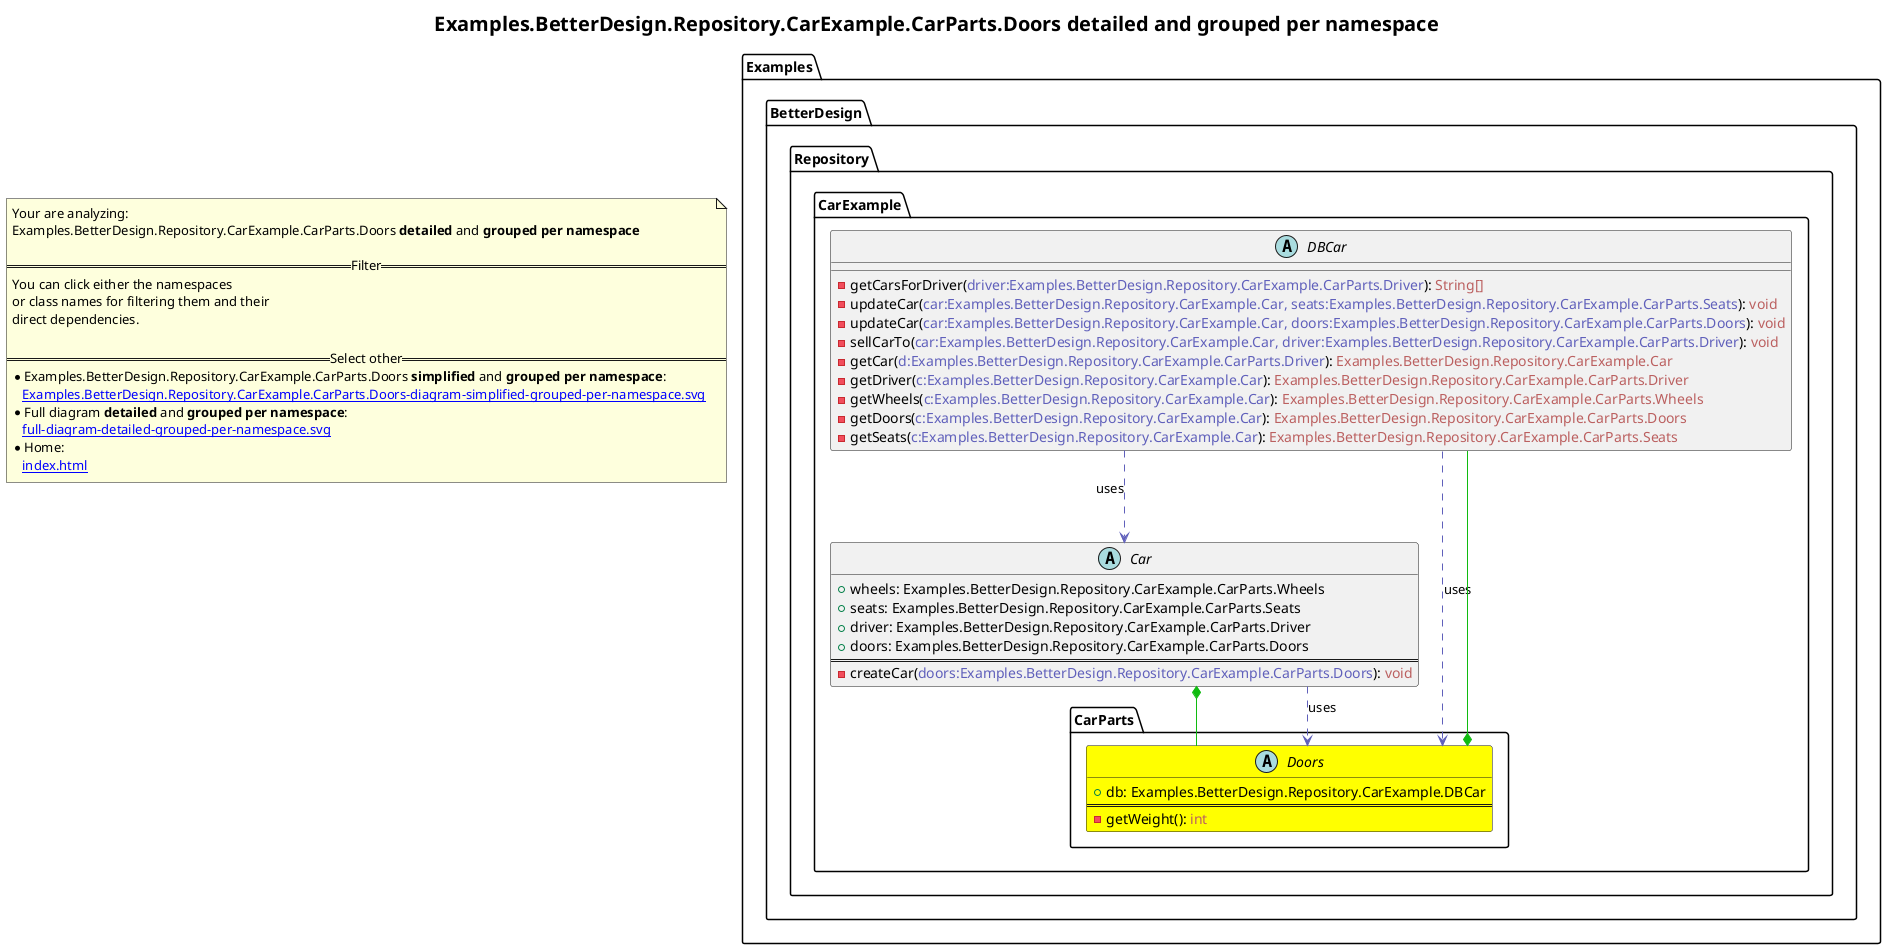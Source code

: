 @startuml
skinparam linetype ortho
title <size:20>Examples.BetterDesign.Repository.CarExample.CarParts.Doors **detailed** and **grouped per namespace**</size>
note "Your are analyzing:\nExamples.BetterDesign.Repository.CarExample.CarParts.Doors **detailed** and **grouped per namespace**\n\n==Filter==\nYou can click either the namespaces \nor class names for filtering them and their\ndirect dependencies.\n\n==Select other==\n* Examples.BetterDesign.Repository.CarExample.CarParts.Doors **simplified** and **grouped per namespace**:\n   [[Examples.BetterDesign.Repository.CarExample.CarParts.Doors-diagram-simplified-grouped-per-namespace.svg]]\n* Full diagram **detailed** and **grouped per namespace**:\n   [[full-diagram-detailed-grouped-per-namespace.svg]]\n* Home:\n   [[index.html]]" as FloatingNote
namespace Examples [[Examples-diagram-detailed-grouped-per-namespace.svg]] {
namespace Examples.BetterDesign [[Examples.BetterDesign-diagram-detailed-grouped-per-namespace.svg]] {
namespace Examples.BetterDesign.Repository [[Examples.BetterDesign.Repository-diagram-detailed-grouped-per-namespace.svg]] {
namespace Examples.BetterDesign.Repository.CarExample [[Examples.BetterDesign.Repository.CarExample-diagram-detailed-grouped-per-namespace.svg]] {
      abstract class Examples.BetterDesign.Repository.CarExample.DBCar [[Examples.BetterDesign.Repository.CarExample.DBCar-diagram-detailed-grouped-per-namespace.svg]]  {
        - getCarsForDriver(<font color="6060BB">driver:Examples.BetterDesign.Repository.CarExample.CarParts.Driver</font>): <font color="BB6060">String[]</font>
        - updateCar(<font color="6060BB">car:Examples.BetterDesign.Repository.CarExample.Car, seats:Examples.BetterDesign.Repository.CarExample.CarParts.Seats</font>): <font color="BB6060">void</font>
        - updateCar(<font color="6060BB">car:Examples.BetterDesign.Repository.CarExample.Car, doors:Examples.BetterDesign.Repository.CarExample.CarParts.Doors</font>): <font color="BB6060">void</font>
        - sellCarTo(<font color="6060BB">car:Examples.BetterDesign.Repository.CarExample.Car, driver:Examples.BetterDesign.Repository.CarExample.CarParts.Driver</font>): <font color="BB6060">void</font>
        - getCar(<font color="6060BB">d:Examples.BetterDesign.Repository.CarExample.CarParts.Driver</font>): <font color="BB6060">Examples.BetterDesign.Repository.CarExample.Car</font>
        - getDriver(<font color="6060BB">c:Examples.BetterDesign.Repository.CarExample.Car</font>): <font color="BB6060">Examples.BetterDesign.Repository.CarExample.CarParts.Driver</font>
        - getWheels(<font color="6060BB">c:Examples.BetterDesign.Repository.CarExample.Car</font>): <font color="BB6060">Examples.BetterDesign.Repository.CarExample.CarParts.Wheels</font>
        - getDoors(<font color="6060BB">c:Examples.BetterDesign.Repository.CarExample.Car</font>): <font color="BB6060">Examples.BetterDesign.Repository.CarExample.CarParts.Doors</font>
        - getSeats(<font color="6060BB">c:Examples.BetterDesign.Repository.CarExample.Car</font>): <font color="BB6060">Examples.BetterDesign.Repository.CarExample.CarParts.Seats</font>
      }
      abstract class Examples.BetterDesign.Repository.CarExample.Car [[Examples.BetterDesign.Repository.CarExample.Car-diagram-detailed-grouped-per-namespace.svg]]  {
        + wheels: Examples.BetterDesign.Repository.CarExample.CarParts.Wheels
        + seats: Examples.BetterDesign.Repository.CarExample.CarParts.Seats
        + driver: Examples.BetterDesign.Repository.CarExample.CarParts.Driver
        + doors: Examples.BetterDesign.Repository.CarExample.CarParts.Doors
==
        - createCar(<font color="6060BB">doors:Examples.BetterDesign.Repository.CarExample.CarParts.Doors</font>): <font color="BB6060">void</font>
      }
'Compared namespace Examples.BetterDesign.Repository.CarExample [[Examples.BetterDesign.Repository.CarExample-diagram-detailed-grouped-per-namespace.svg]] { with last element of       }
' Closing all previous_sub_namespace_list namespace None because file analysis is finished.
' Closing namespace CarExample
}
' Closing namespace Repository
}
' Closing namespace BetterDesign
}
' Closing namespace Examples
}
namespace Examples [[Examples-diagram-detailed-grouped-per-namespace.svg]] {
namespace Examples.BetterDesign [[Examples.BetterDesign-diagram-detailed-grouped-per-namespace.svg]] {
namespace Examples.BetterDesign.Repository [[Examples.BetterDesign.Repository-diagram-detailed-grouped-per-namespace.svg]] {
namespace Examples.BetterDesign.Repository.CarExample [[Examples.BetterDesign.Repository.CarExample-diagram-detailed-grouped-per-namespace.svg]] {
namespace Examples.BetterDesign.Repository.CarExample.CarParts [[Examples.BetterDesign.Repository.CarExample.CarParts-diagram-detailed-grouped-per-namespace.svg]] {
        abstract class Examples.BetterDesign.Repository.CarExample.CarParts.Doors [[Examples.BetterDesign.Repository.CarExample.CarParts.Doors-diagram-detailed-grouped-per-namespace.svg]] #yellow {
          + db: Examples.BetterDesign.Repository.CarExample.DBCar
==
          - getWeight(<font color="6060BB"></font>): <font color="BB6060">int</font>
        }
'Compared namespace Examples.BetterDesign.Repository.CarExample.CarParts [[Examples.BetterDesign.Repository.CarExample.CarParts-diagram-detailed-grouped-per-namespace.svg]] { with last element of         }
' Closing all previous_sub_namespace_list namespace None because file analysis is finished.
' Closing namespace CarParts
}
' Closing namespace CarExample
}
' Closing namespace Repository
}
' Closing namespace BetterDesign
}
' Closing namespace Examples
}
 ' *************************************** 
 ' *************************************** 
 ' *************************************** 
' Class relations extracted from namespace:
' Examples.BetterDesign.Repository.CarExample
Examples.BetterDesign.Repository.CarExample.DBCar .[#6060BB].> Examples.BetterDesign.Repository.CarExample.Car  : uses 
Examples.BetterDesign.Repository.CarExample.DBCar .[#6060BB].> Examples.BetterDesign.Repository.CarExample.CarParts.Doors  : uses 
Examples.BetterDesign.Repository.CarExample.Car *-[#10BB10]- Examples.BetterDesign.Repository.CarExample.CarParts.Doors 
Examples.BetterDesign.Repository.CarExample.Car .[#6060BB].> Examples.BetterDesign.Repository.CarExample.CarParts.Doors  : uses 
' Class relations extracted from namespace:
' Examples.BetterDesign.Repository.CarExample.CarParts
Examples.BetterDesign.Repository.CarExample.CarParts.Doors *-[#10BB10]- Examples.BetterDesign.Repository.CarExample.DBCar 
@enduml